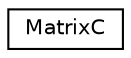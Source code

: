 digraph "Graphical Class Hierarchy"
{
  edge [fontname="Helvetica",fontsize="10",labelfontname="Helvetica",labelfontsize="10"];
  node [fontname="Helvetica",fontsize="10",shape=record];
  rankdir="LR";
  Node1 [label="MatrixC",height=0.2,width=0.4,color="black", fillcolor="white", style="filled",URL="$class_matrix_c.html"];
}
